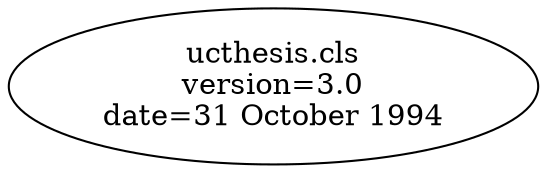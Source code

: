 







digraph "ucscthesis.cls"
	{
		size="4.0,6.0";

		
		ucthesis30 [label="ucthesis.cls\nversion=3.0\ndate=31 October 1994"];
	}

